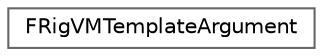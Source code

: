 digraph "Graphical Class Hierarchy"
{
 // INTERACTIVE_SVG=YES
 // LATEX_PDF_SIZE
  bgcolor="transparent";
  edge [fontname=Helvetica,fontsize=10,labelfontname=Helvetica,labelfontsize=10];
  node [fontname=Helvetica,fontsize=10,shape=box,height=0.2,width=0.4];
  rankdir="LR";
  Node0 [id="Node000000",label="FRigVMTemplateArgument",height=0.2,width=0.4,color="grey40", fillcolor="white", style="filled",URL="$db/d3f/structFRigVMTemplateArgument.html",tooltip="The template argument represents a single parameter in a function call and all of its possible types."];
}
